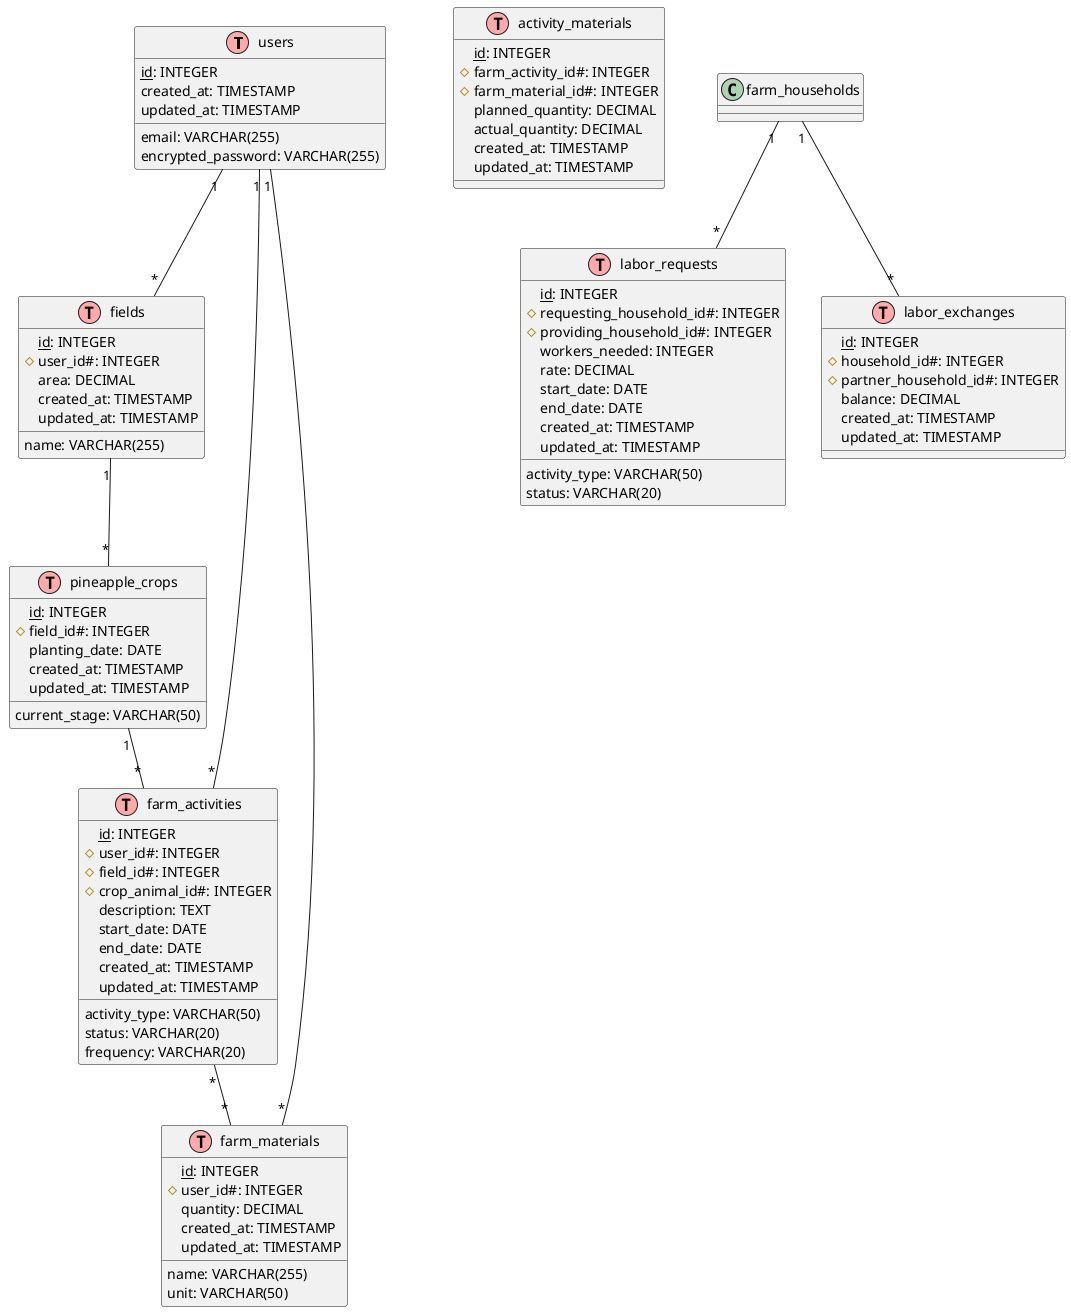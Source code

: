 @startuml
!define table(x) class x << (T,#FFAAAA) >>
!define primary_key(x) <u>x</u>
!define foreign_key(x) #x#

' Tables
table(users) {
  primary_key(id): INTEGER
  email: VARCHAR(255)
  encrypted_password: VARCHAR(255)
  created_at: TIMESTAMP
  updated_at: TIMESTAMP
}

table(fields) {
  primary_key(id): INTEGER
  foreign_key(user_id): INTEGER
  name: VARCHAR(255)
  area: DECIMAL
  created_at: TIMESTAMP
  updated_at: TIMESTAMP
}

table(pineapple_crops) {
  primary_key(id): INTEGER
  foreign_key(field_id): INTEGER
  planting_date: DATE
  current_stage: VARCHAR(50)
  created_at: TIMESTAMP
  updated_at: TIMESTAMP
}

table(farm_activities) {
  primary_key(id): INTEGER
  foreign_key(user_id): INTEGER
  foreign_key(field_id): INTEGER
  foreign_key(crop_animal_id): INTEGER
  activity_type: VARCHAR(50)
  description: TEXT
  status: VARCHAR(20)
  frequency: VARCHAR(20)
  start_date: DATE
  end_date: DATE
  created_at: TIMESTAMP
  updated_at: TIMESTAMP
}

table(farm_materials) {
  primary_key(id): INTEGER
  foreign_key(user_id): INTEGER
  name: VARCHAR(255)
  quantity: DECIMAL
  unit: VARCHAR(50)
  created_at: TIMESTAMP
  updated_at: TIMESTAMP
}

table(activity_materials) {
  primary_key(id): INTEGER
  foreign_key(farm_activity_id): INTEGER
  foreign_key(farm_material_id): INTEGER
  planned_quantity: DECIMAL
  actual_quantity: DECIMAL
  created_at: TIMESTAMP
  updated_at: TIMESTAMP
}

table(labor_requests) {
  primary_key(id): INTEGER
  foreign_key(requesting_household_id): INTEGER
  foreign_key(providing_household_id): INTEGER
  activity_type: VARCHAR(50)
  status: VARCHAR(20)
  workers_needed: INTEGER
  rate: DECIMAL
  start_date: DATE
  end_date: DATE
  created_at: TIMESTAMP
  updated_at: TIMESTAMP
}

table(labor_exchanges) {
  primary_key(id): INTEGER
  foreign_key(household_id): INTEGER
  foreign_key(partner_household_id): INTEGER
  balance: DECIMAL
  created_at: TIMESTAMP
  updated_at: TIMESTAMP
}

' Relationships
users "1" -- "*" fields
users "1" -- "*" farm_activities
users "1" -- "*" farm_materials
fields "1" -- "*" pineapple_crops
pineapple_crops "1" -- "*" farm_activities
farm_activities "*" -- "*" farm_materials
farm_households "1" -- "*" labor_requests
farm_households "1" -- "*" labor_exchanges

@enduml 